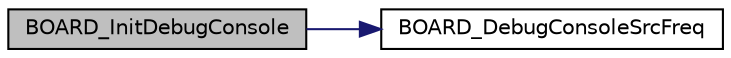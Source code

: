 digraph "BOARD_InitDebugConsole"
{
  edge [fontname="Helvetica",fontsize="10",labelfontname="Helvetica",labelfontsize="10"];
  node [fontname="Helvetica",fontsize="10",shape=record];
  rankdir="LR";
  Node5 [label="BOARD_InitDebugConsole",height=0.2,width=0.4,color="black", fillcolor="grey75", style="filled", fontcolor="black"];
  Node5 -> Node6 [color="midnightblue",fontsize="10",style="solid",fontname="Helvetica"];
  Node6 [label="BOARD_DebugConsoleSrcFreq",height=0.2,width=0.4,color="black", fillcolor="white", style="filled",URL="$evk-mimxrt1015_2board_8c.html#a921b59b97132dd599e078cf5f24be833"];
}
